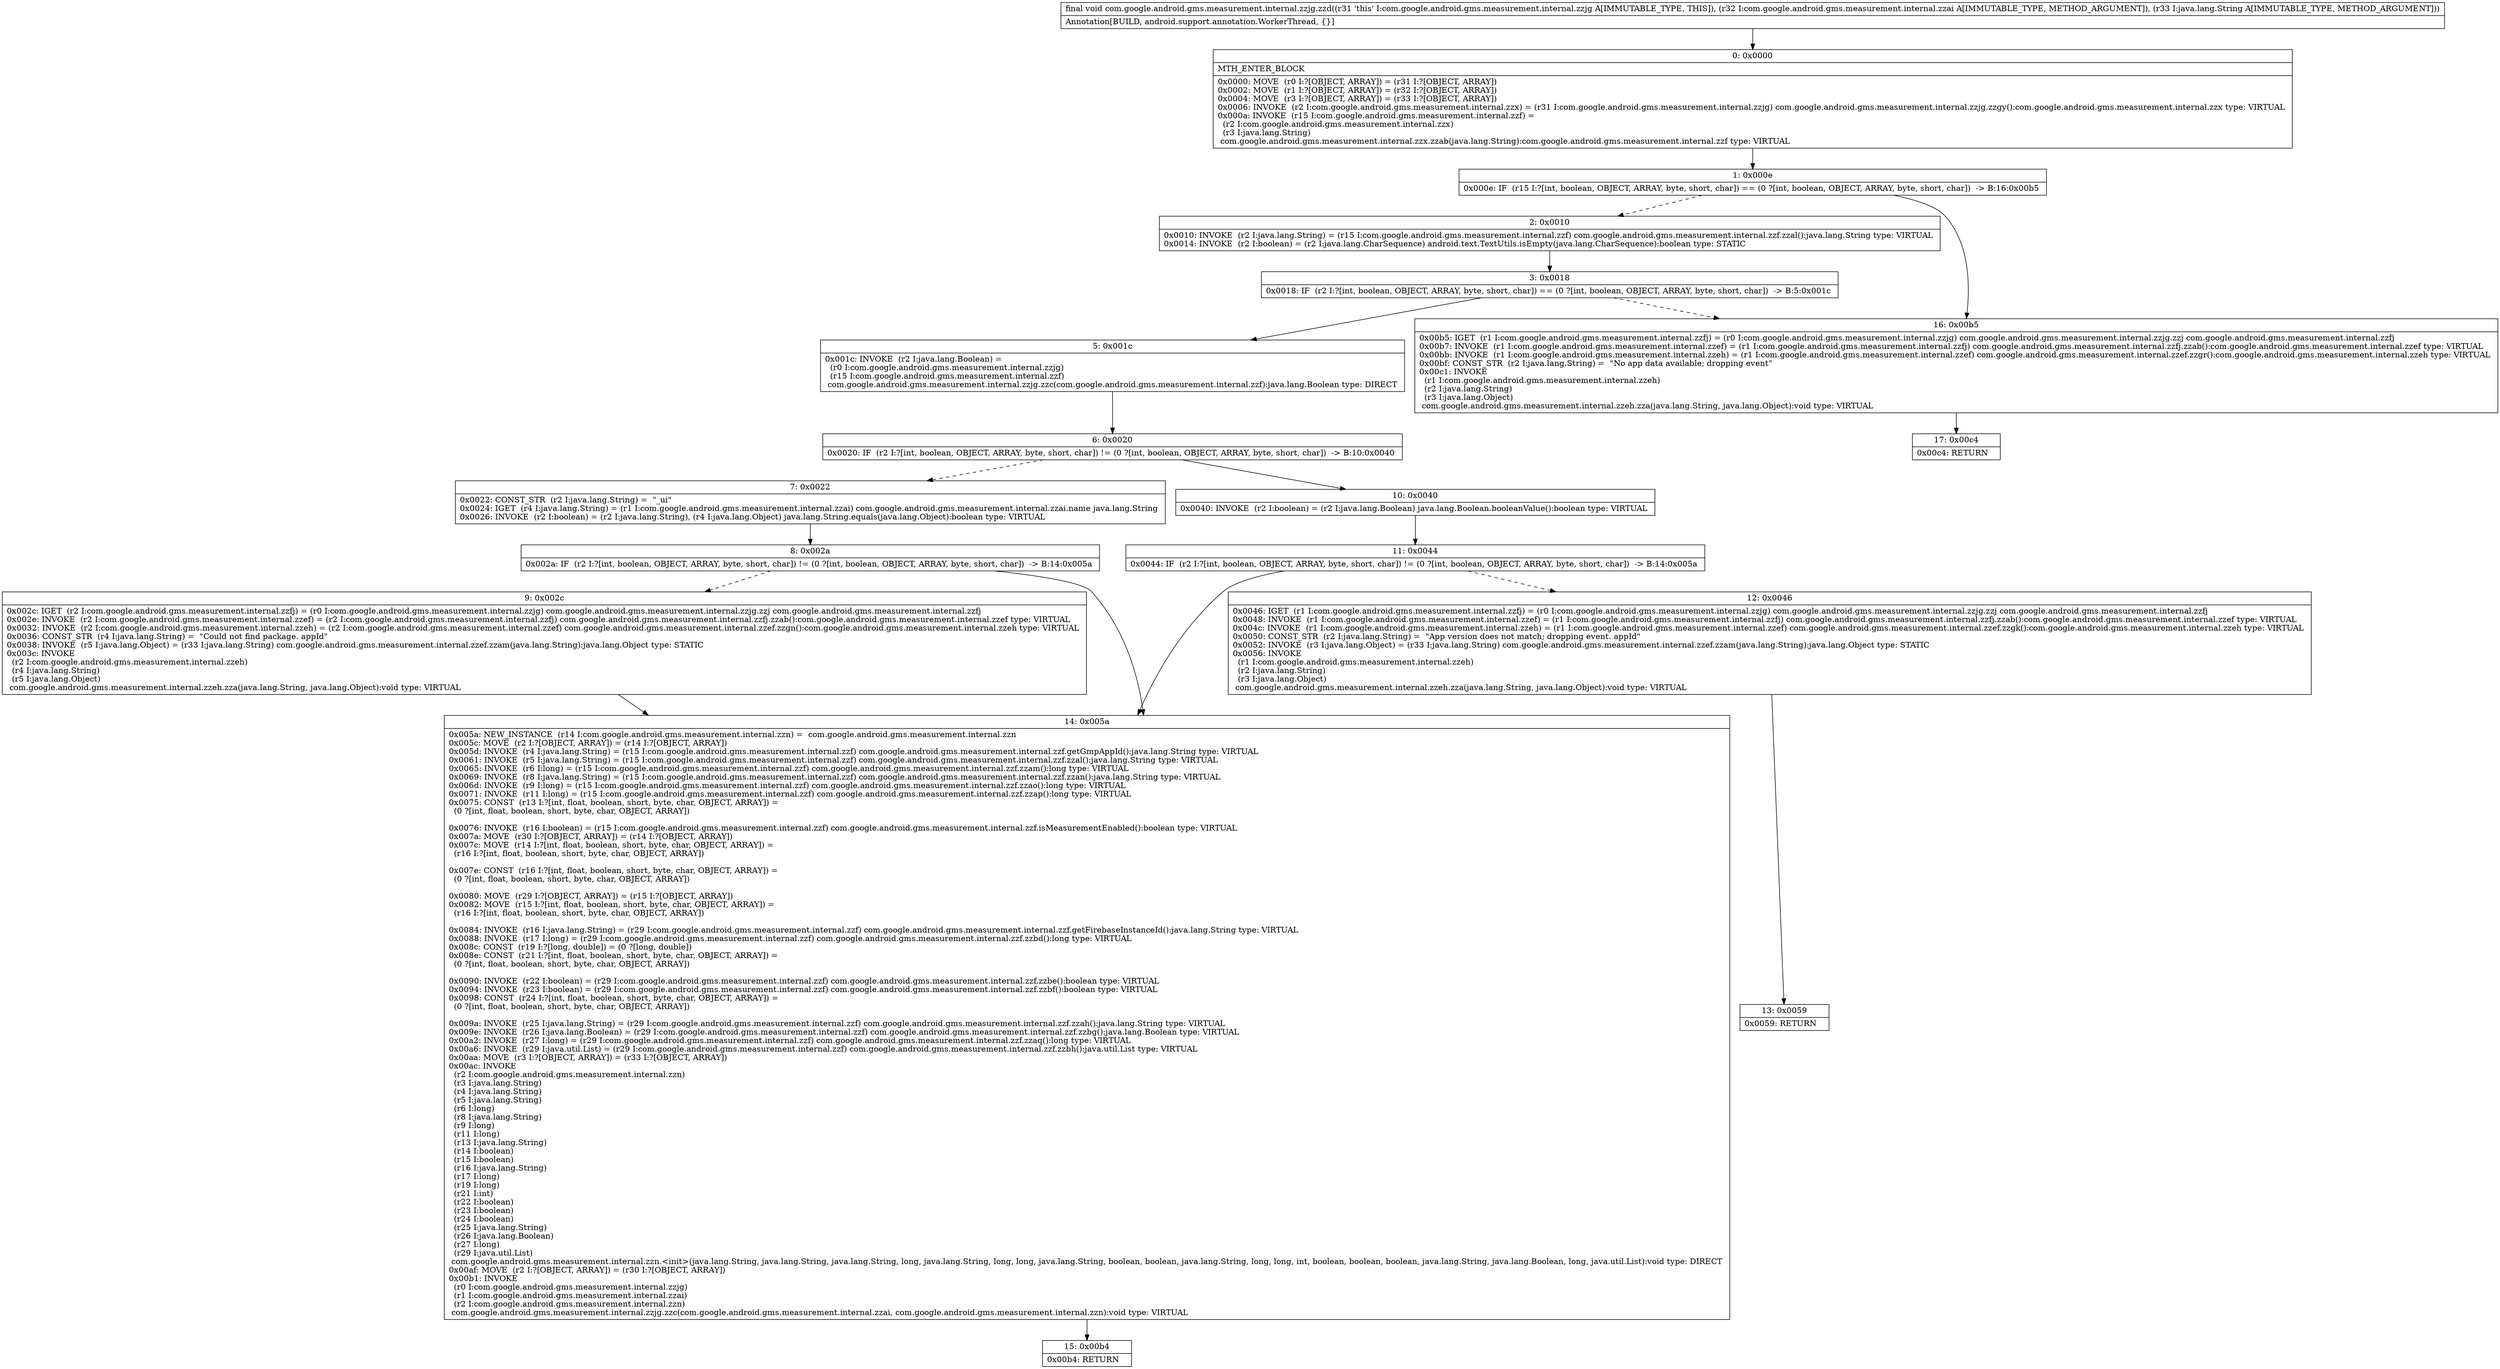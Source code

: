 digraph "CFG forcom.google.android.gms.measurement.internal.zzjg.zzd(Lcom\/google\/android\/gms\/measurement\/internal\/zzai;Ljava\/lang\/String;)V" {
Node_0 [shape=record,label="{0\:\ 0x0000|MTH_ENTER_BLOCK\l|0x0000: MOVE  (r0 I:?[OBJECT, ARRAY]) = (r31 I:?[OBJECT, ARRAY]) \l0x0002: MOVE  (r1 I:?[OBJECT, ARRAY]) = (r32 I:?[OBJECT, ARRAY]) \l0x0004: MOVE  (r3 I:?[OBJECT, ARRAY]) = (r33 I:?[OBJECT, ARRAY]) \l0x0006: INVOKE  (r2 I:com.google.android.gms.measurement.internal.zzx) = (r31 I:com.google.android.gms.measurement.internal.zzjg) com.google.android.gms.measurement.internal.zzjg.zzgy():com.google.android.gms.measurement.internal.zzx type: VIRTUAL \l0x000a: INVOKE  (r15 I:com.google.android.gms.measurement.internal.zzf) = \l  (r2 I:com.google.android.gms.measurement.internal.zzx)\l  (r3 I:java.lang.String)\l com.google.android.gms.measurement.internal.zzx.zzab(java.lang.String):com.google.android.gms.measurement.internal.zzf type: VIRTUAL \l}"];
Node_1 [shape=record,label="{1\:\ 0x000e|0x000e: IF  (r15 I:?[int, boolean, OBJECT, ARRAY, byte, short, char]) == (0 ?[int, boolean, OBJECT, ARRAY, byte, short, char])  \-\> B:16:0x00b5 \l}"];
Node_2 [shape=record,label="{2\:\ 0x0010|0x0010: INVOKE  (r2 I:java.lang.String) = (r15 I:com.google.android.gms.measurement.internal.zzf) com.google.android.gms.measurement.internal.zzf.zzal():java.lang.String type: VIRTUAL \l0x0014: INVOKE  (r2 I:boolean) = (r2 I:java.lang.CharSequence) android.text.TextUtils.isEmpty(java.lang.CharSequence):boolean type: STATIC \l}"];
Node_3 [shape=record,label="{3\:\ 0x0018|0x0018: IF  (r2 I:?[int, boolean, OBJECT, ARRAY, byte, short, char]) == (0 ?[int, boolean, OBJECT, ARRAY, byte, short, char])  \-\> B:5:0x001c \l}"];
Node_5 [shape=record,label="{5\:\ 0x001c|0x001c: INVOKE  (r2 I:java.lang.Boolean) = \l  (r0 I:com.google.android.gms.measurement.internal.zzjg)\l  (r15 I:com.google.android.gms.measurement.internal.zzf)\l com.google.android.gms.measurement.internal.zzjg.zzc(com.google.android.gms.measurement.internal.zzf):java.lang.Boolean type: DIRECT \l}"];
Node_6 [shape=record,label="{6\:\ 0x0020|0x0020: IF  (r2 I:?[int, boolean, OBJECT, ARRAY, byte, short, char]) != (0 ?[int, boolean, OBJECT, ARRAY, byte, short, char])  \-\> B:10:0x0040 \l}"];
Node_7 [shape=record,label="{7\:\ 0x0022|0x0022: CONST_STR  (r2 I:java.lang.String) =  \"_ui\" \l0x0024: IGET  (r4 I:java.lang.String) = (r1 I:com.google.android.gms.measurement.internal.zzai) com.google.android.gms.measurement.internal.zzai.name java.lang.String \l0x0026: INVOKE  (r2 I:boolean) = (r2 I:java.lang.String), (r4 I:java.lang.Object) java.lang.String.equals(java.lang.Object):boolean type: VIRTUAL \l}"];
Node_8 [shape=record,label="{8\:\ 0x002a|0x002a: IF  (r2 I:?[int, boolean, OBJECT, ARRAY, byte, short, char]) != (0 ?[int, boolean, OBJECT, ARRAY, byte, short, char])  \-\> B:14:0x005a \l}"];
Node_9 [shape=record,label="{9\:\ 0x002c|0x002c: IGET  (r2 I:com.google.android.gms.measurement.internal.zzfj) = (r0 I:com.google.android.gms.measurement.internal.zzjg) com.google.android.gms.measurement.internal.zzjg.zzj com.google.android.gms.measurement.internal.zzfj \l0x002e: INVOKE  (r2 I:com.google.android.gms.measurement.internal.zzef) = (r2 I:com.google.android.gms.measurement.internal.zzfj) com.google.android.gms.measurement.internal.zzfj.zzab():com.google.android.gms.measurement.internal.zzef type: VIRTUAL \l0x0032: INVOKE  (r2 I:com.google.android.gms.measurement.internal.zzeh) = (r2 I:com.google.android.gms.measurement.internal.zzef) com.google.android.gms.measurement.internal.zzef.zzgn():com.google.android.gms.measurement.internal.zzeh type: VIRTUAL \l0x0036: CONST_STR  (r4 I:java.lang.String) =  \"Could not find package. appId\" \l0x0038: INVOKE  (r5 I:java.lang.Object) = (r33 I:java.lang.String) com.google.android.gms.measurement.internal.zzef.zzam(java.lang.String):java.lang.Object type: STATIC \l0x003c: INVOKE  \l  (r2 I:com.google.android.gms.measurement.internal.zzeh)\l  (r4 I:java.lang.String)\l  (r5 I:java.lang.Object)\l com.google.android.gms.measurement.internal.zzeh.zza(java.lang.String, java.lang.Object):void type: VIRTUAL \l}"];
Node_10 [shape=record,label="{10\:\ 0x0040|0x0040: INVOKE  (r2 I:boolean) = (r2 I:java.lang.Boolean) java.lang.Boolean.booleanValue():boolean type: VIRTUAL \l}"];
Node_11 [shape=record,label="{11\:\ 0x0044|0x0044: IF  (r2 I:?[int, boolean, OBJECT, ARRAY, byte, short, char]) != (0 ?[int, boolean, OBJECT, ARRAY, byte, short, char])  \-\> B:14:0x005a \l}"];
Node_12 [shape=record,label="{12\:\ 0x0046|0x0046: IGET  (r1 I:com.google.android.gms.measurement.internal.zzfj) = (r0 I:com.google.android.gms.measurement.internal.zzjg) com.google.android.gms.measurement.internal.zzjg.zzj com.google.android.gms.measurement.internal.zzfj \l0x0048: INVOKE  (r1 I:com.google.android.gms.measurement.internal.zzef) = (r1 I:com.google.android.gms.measurement.internal.zzfj) com.google.android.gms.measurement.internal.zzfj.zzab():com.google.android.gms.measurement.internal.zzef type: VIRTUAL \l0x004c: INVOKE  (r1 I:com.google.android.gms.measurement.internal.zzeh) = (r1 I:com.google.android.gms.measurement.internal.zzef) com.google.android.gms.measurement.internal.zzef.zzgk():com.google.android.gms.measurement.internal.zzeh type: VIRTUAL \l0x0050: CONST_STR  (r2 I:java.lang.String) =  \"App version does not match; dropping event. appId\" \l0x0052: INVOKE  (r3 I:java.lang.Object) = (r33 I:java.lang.String) com.google.android.gms.measurement.internal.zzef.zzam(java.lang.String):java.lang.Object type: STATIC \l0x0056: INVOKE  \l  (r1 I:com.google.android.gms.measurement.internal.zzeh)\l  (r2 I:java.lang.String)\l  (r3 I:java.lang.Object)\l com.google.android.gms.measurement.internal.zzeh.zza(java.lang.String, java.lang.Object):void type: VIRTUAL \l}"];
Node_13 [shape=record,label="{13\:\ 0x0059|0x0059: RETURN   \l}"];
Node_14 [shape=record,label="{14\:\ 0x005a|0x005a: NEW_INSTANCE  (r14 I:com.google.android.gms.measurement.internal.zzn) =  com.google.android.gms.measurement.internal.zzn \l0x005c: MOVE  (r2 I:?[OBJECT, ARRAY]) = (r14 I:?[OBJECT, ARRAY]) \l0x005d: INVOKE  (r4 I:java.lang.String) = (r15 I:com.google.android.gms.measurement.internal.zzf) com.google.android.gms.measurement.internal.zzf.getGmpAppId():java.lang.String type: VIRTUAL \l0x0061: INVOKE  (r5 I:java.lang.String) = (r15 I:com.google.android.gms.measurement.internal.zzf) com.google.android.gms.measurement.internal.zzf.zzal():java.lang.String type: VIRTUAL \l0x0065: INVOKE  (r6 I:long) = (r15 I:com.google.android.gms.measurement.internal.zzf) com.google.android.gms.measurement.internal.zzf.zzam():long type: VIRTUAL \l0x0069: INVOKE  (r8 I:java.lang.String) = (r15 I:com.google.android.gms.measurement.internal.zzf) com.google.android.gms.measurement.internal.zzf.zzan():java.lang.String type: VIRTUAL \l0x006d: INVOKE  (r9 I:long) = (r15 I:com.google.android.gms.measurement.internal.zzf) com.google.android.gms.measurement.internal.zzf.zzao():long type: VIRTUAL \l0x0071: INVOKE  (r11 I:long) = (r15 I:com.google.android.gms.measurement.internal.zzf) com.google.android.gms.measurement.internal.zzf.zzap():long type: VIRTUAL \l0x0075: CONST  (r13 I:?[int, float, boolean, short, byte, char, OBJECT, ARRAY]) = \l  (0 ?[int, float, boolean, short, byte, char, OBJECT, ARRAY])\l \l0x0076: INVOKE  (r16 I:boolean) = (r15 I:com.google.android.gms.measurement.internal.zzf) com.google.android.gms.measurement.internal.zzf.isMeasurementEnabled():boolean type: VIRTUAL \l0x007a: MOVE  (r30 I:?[OBJECT, ARRAY]) = (r14 I:?[OBJECT, ARRAY]) \l0x007c: MOVE  (r14 I:?[int, float, boolean, short, byte, char, OBJECT, ARRAY]) = \l  (r16 I:?[int, float, boolean, short, byte, char, OBJECT, ARRAY])\l \l0x007e: CONST  (r16 I:?[int, float, boolean, short, byte, char, OBJECT, ARRAY]) = \l  (0 ?[int, float, boolean, short, byte, char, OBJECT, ARRAY])\l \l0x0080: MOVE  (r29 I:?[OBJECT, ARRAY]) = (r15 I:?[OBJECT, ARRAY]) \l0x0082: MOVE  (r15 I:?[int, float, boolean, short, byte, char, OBJECT, ARRAY]) = \l  (r16 I:?[int, float, boolean, short, byte, char, OBJECT, ARRAY])\l \l0x0084: INVOKE  (r16 I:java.lang.String) = (r29 I:com.google.android.gms.measurement.internal.zzf) com.google.android.gms.measurement.internal.zzf.getFirebaseInstanceId():java.lang.String type: VIRTUAL \l0x0088: INVOKE  (r17 I:long) = (r29 I:com.google.android.gms.measurement.internal.zzf) com.google.android.gms.measurement.internal.zzf.zzbd():long type: VIRTUAL \l0x008c: CONST  (r19 I:?[long, double]) = (0 ?[long, double]) \l0x008e: CONST  (r21 I:?[int, float, boolean, short, byte, char, OBJECT, ARRAY]) = \l  (0 ?[int, float, boolean, short, byte, char, OBJECT, ARRAY])\l \l0x0090: INVOKE  (r22 I:boolean) = (r29 I:com.google.android.gms.measurement.internal.zzf) com.google.android.gms.measurement.internal.zzf.zzbe():boolean type: VIRTUAL \l0x0094: INVOKE  (r23 I:boolean) = (r29 I:com.google.android.gms.measurement.internal.zzf) com.google.android.gms.measurement.internal.zzf.zzbf():boolean type: VIRTUAL \l0x0098: CONST  (r24 I:?[int, float, boolean, short, byte, char, OBJECT, ARRAY]) = \l  (0 ?[int, float, boolean, short, byte, char, OBJECT, ARRAY])\l \l0x009a: INVOKE  (r25 I:java.lang.String) = (r29 I:com.google.android.gms.measurement.internal.zzf) com.google.android.gms.measurement.internal.zzf.zzah():java.lang.String type: VIRTUAL \l0x009e: INVOKE  (r26 I:java.lang.Boolean) = (r29 I:com.google.android.gms.measurement.internal.zzf) com.google.android.gms.measurement.internal.zzf.zzbg():java.lang.Boolean type: VIRTUAL \l0x00a2: INVOKE  (r27 I:long) = (r29 I:com.google.android.gms.measurement.internal.zzf) com.google.android.gms.measurement.internal.zzf.zzaq():long type: VIRTUAL \l0x00a6: INVOKE  (r29 I:java.util.List) = (r29 I:com.google.android.gms.measurement.internal.zzf) com.google.android.gms.measurement.internal.zzf.zzbh():java.util.List type: VIRTUAL \l0x00aa: MOVE  (r3 I:?[OBJECT, ARRAY]) = (r33 I:?[OBJECT, ARRAY]) \l0x00ac: INVOKE  \l  (r2 I:com.google.android.gms.measurement.internal.zzn)\l  (r3 I:java.lang.String)\l  (r4 I:java.lang.String)\l  (r5 I:java.lang.String)\l  (r6 I:long)\l  (r8 I:java.lang.String)\l  (r9 I:long)\l  (r11 I:long)\l  (r13 I:java.lang.String)\l  (r14 I:boolean)\l  (r15 I:boolean)\l  (r16 I:java.lang.String)\l  (r17 I:long)\l  (r19 I:long)\l  (r21 I:int)\l  (r22 I:boolean)\l  (r23 I:boolean)\l  (r24 I:boolean)\l  (r25 I:java.lang.String)\l  (r26 I:java.lang.Boolean)\l  (r27 I:long)\l  (r29 I:java.util.List)\l com.google.android.gms.measurement.internal.zzn.\<init\>(java.lang.String, java.lang.String, java.lang.String, long, java.lang.String, long, long, java.lang.String, boolean, boolean, java.lang.String, long, long, int, boolean, boolean, boolean, java.lang.String, java.lang.Boolean, long, java.util.List):void type: DIRECT \l0x00af: MOVE  (r2 I:?[OBJECT, ARRAY]) = (r30 I:?[OBJECT, ARRAY]) \l0x00b1: INVOKE  \l  (r0 I:com.google.android.gms.measurement.internal.zzjg)\l  (r1 I:com.google.android.gms.measurement.internal.zzai)\l  (r2 I:com.google.android.gms.measurement.internal.zzn)\l com.google.android.gms.measurement.internal.zzjg.zzc(com.google.android.gms.measurement.internal.zzai, com.google.android.gms.measurement.internal.zzn):void type: VIRTUAL \l}"];
Node_15 [shape=record,label="{15\:\ 0x00b4|0x00b4: RETURN   \l}"];
Node_16 [shape=record,label="{16\:\ 0x00b5|0x00b5: IGET  (r1 I:com.google.android.gms.measurement.internal.zzfj) = (r0 I:com.google.android.gms.measurement.internal.zzjg) com.google.android.gms.measurement.internal.zzjg.zzj com.google.android.gms.measurement.internal.zzfj \l0x00b7: INVOKE  (r1 I:com.google.android.gms.measurement.internal.zzef) = (r1 I:com.google.android.gms.measurement.internal.zzfj) com.google.android.gms.measurement.internal.zzfj.zzab():com.google.android.gms.measurement.internal.zzef type: VIRTUAL \l0x00bb: INVOKE  (r1 I:com.google.android.gms.measurement.internal.zzeh) = (r1 I:com.google.android.gms.measurement.internal.zzef) com.google.android.gms.measurement.internal.zzef.zzgr():com.google.android.gms.measurement.internal.zzeh type: VIRTUAL \l0x00bf: CONST_STR  (r2 I:java.lang.String) =  \"No app data available; dropping event\" \l0x00c1: INVOKE  \l  (r1 I:com.google.android.gms.measurement.internal.zzeh)\l  (r2 I:java.lang.String)\l  (r3 I:java.lang.Object)\l com.google.android.gms.measurement.internal.zzeh.zza(java.lang.String, java.lang.Object):void type: VIRTUAL \l}"];
Node_17 [shape=record,label="{17\:\ 0x00c4|0x00c4: RETURN   \l}"];
MethodNode[shape=record,label="{final void com.google.android.gms.measurement.internal.zzjg.zzd((r31 'this' I:com.google.android.gms.measurement.internal.zzjg A[IMMUTABLE_TYPE, THIS]), (r32 I:com.google.android.gms.measurement.internal.zzai A[IMMUTABLE_TYPE, METHOD_ARGUMENT]), (r33 I:java.lang.String A[IMMUTABLE_TYPE, METHOD_ARGUMENT]))  | Annotation[BUILD, android.support.annotation.WorkerThread, \{\}]\l}"];
MethodNode -> Node_0;
Node_0 -> Node_1;
Node_1 -> Node_2[style=dashed];
Node_1 -> Node_16;
Node_2 -> Node_3;
Node_3 -> Node_5;
Node_3 -> Node_16[style=dashed];
Node_5 -> Node_6;
Node_6 -> Node_7[style=dashed];
Node_6 -> Node_10;
Node_7 -> Node_8;
Node_8 -> Node_9[style=dashed];
Node_8 -> Node_14;
Node_9 -> Node_14;
Node_10 -> Node_11;
Node_11 -> Node_12[style=dashed];
Node_11 -> Node_14;
Node_12 -> Node_13;
Node_14 -> Node_15;
Node_16 -> Node_17;
}


